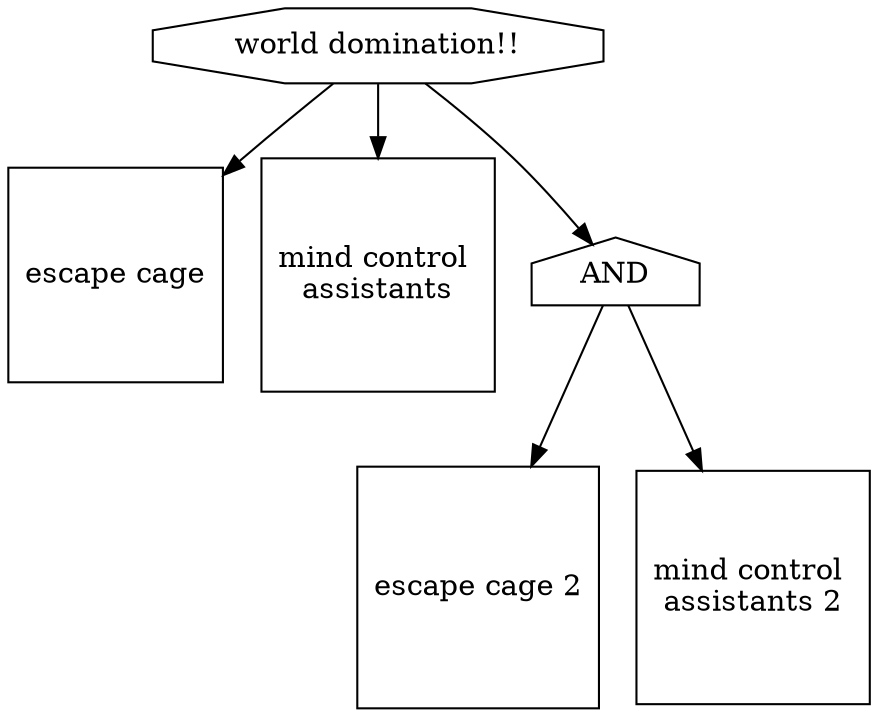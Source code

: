 digraph G {
"world domination!!" [shape=octagon];
"escape cage" [shape=square, tooltip="get out of the cage"];
"world domination!!" -> "escape cage";
"mind control \nassistants" [shape=square, tooltip="use mind control thinger"];
"world domination!!" -> "mind control \nassistants";
AND [shape=house];
"world domination!!" -> AND;
"escape cage 2" [shape=square, tooltip="get out of the cage 2"];
AND -> "escape cage 2";
"mind control \nassistants 2" [shape=square, tooltip="use mind control thinger 2"];
AND -> "mind control \nassistants 2";
}
